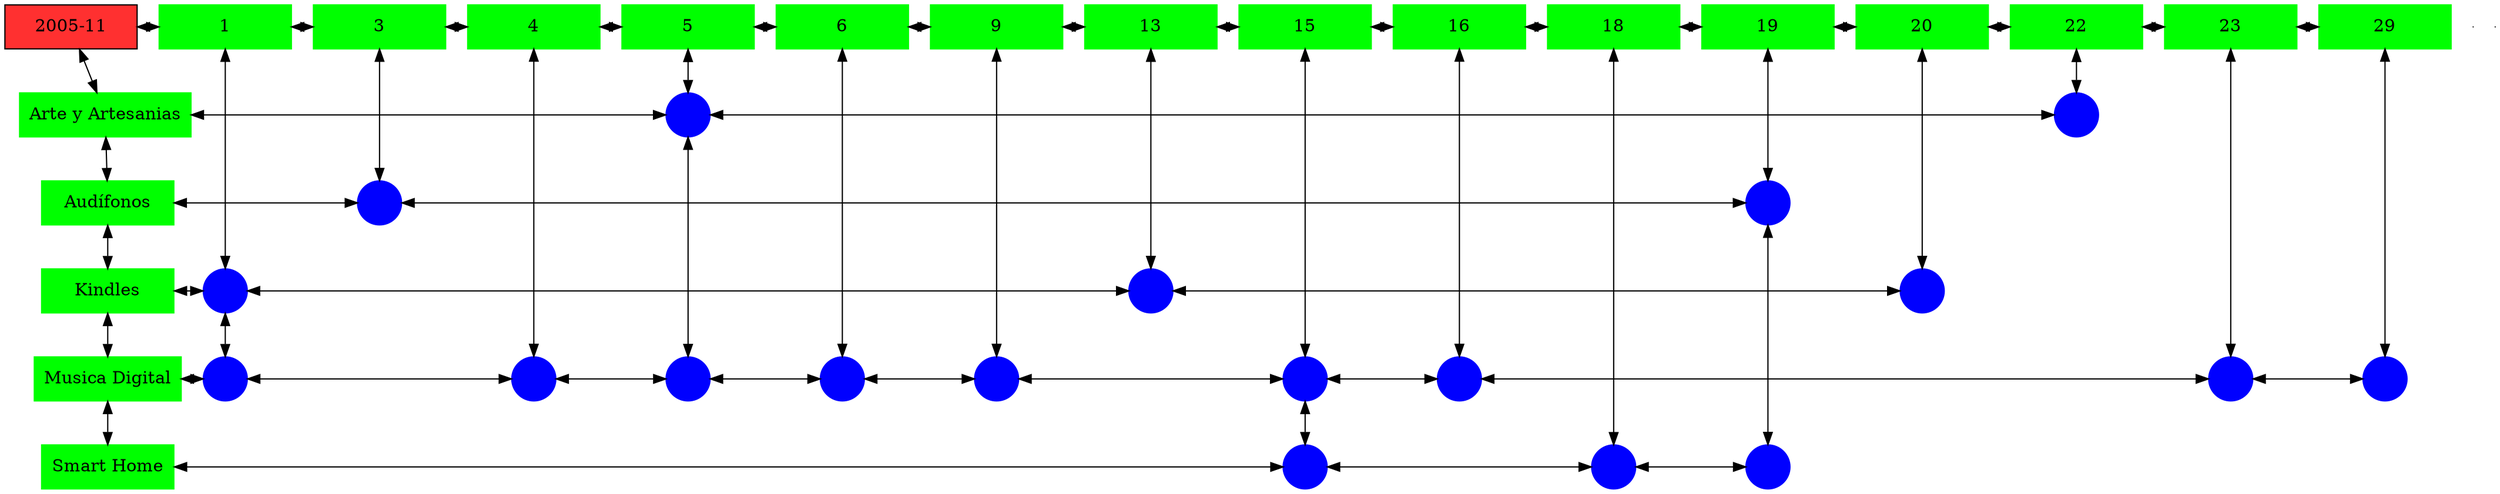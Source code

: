 digraph G{
node[shape="box"];
nodeMt[ label = "2005-11", width = 1.5, style = filled, fillcolor = firebrick1, group = 1 ];
e0[ shape = point, width = 0 ];
e1[ shape = point, width = 0 ];
node0xc001fdfa90[label="1",color=green,style =filled,width = 1.5 group=1];
nodeMt->node0xc001fdfa90[dir="both"];
{rank=same;nodeMt;node0xc001fdfa90;}
node0xc0021ca690[label="3",color=green,style =filled,width = 1.5 group=3];
node0xc001fdfa90->node0xc0021ca690[dir="both"];
{rank=same;node0xc001fdfa90;node0xc0021ca690;}
node0xc002223720[label="4",color=green,style =filled,width = 1.5 group=4];
node0xc0021ca690->node0xc002223720[dir="both"];
{rank=same;node0xc0021ca690;node0xc002223720;}
node0xc001f11310[label="5",color=green,style =filled,width = 1.5 group=5];
node0xc002223720->node0xc001f11310[dir="both"];
{rank=same;node0xc002223720;node0xc001f11310;}
node0xc002284000[label="6",color=green,style =filled,width = 1.5 group=6];
node0xc001f11310->node0xc002284000[dir="both"];
{rank=same;node0xc001f11310;node0xc002284000;}
node0xc0020bf2c0[label="9",color=green,style =filled,width = 1.5 group=9];
node0xc002284000->node0xc0020bf2c0[dir="both"];
{rank=same;node0xc002284000;node0xc0020bf2c0;}
node0xc001fdf2c0[label="13",color=green,style =filled,width = 1.5 group=13];
node0xc0020bf2c0->node0xc001fdf2c0[dir="both"];
{rank=same;node0xc0020bf2c0;node0xc001fdf2c0;}
node0xc0021cbd10[label="15",color=green,style =filled,width = 1.5 group=15];
node0xc001fdf2c0->node0xc0021cbd10[dir="both"];
{rank=same;node0xc001fdf2c0;node0xc0021cbd10;}
node0xc00206c5f0[label="16",color=green,style =filled,width = 1.5 group=16];
node0xc0021cbd10->node0xc00206c5f0[dir="both"];
{rank=same;node0xc0021cbd10;node0xc00206c5f0;}
node0xc0022bd540[label="18",color=green,style =filled,width = 1.5 group=18];
node0xc00206c5f0->node0xc0022bd540[dir="both"];
{rank=same;node0xc00206c5f0;node0xc0022bd540;}
node0xc001e46fa0[label="19",color=green,style =filled,width = 1.5 group=19];
node0xc0022bd540->node0xc001e46fa0[dir="both"];
{rank=same;node0xc0022bd540;node0xc001e46fa0;}
node0xc00224c550[label="20",color=green,style =filled,width = 1.5 group=20];
node0xc001e46fa0->node0xc00224c550[dir="both"];
{rank=same;node0xc001e46fa0;node0xc00224c550;}
node0xc0022ab310[label="22",color=green,style =filled,width = 1.5 group=22];
node0xc00224c550->node0xc0022ab310[dir="both"];
{rank=same;node0xc00224c550;node0xc0022ab310;}
node0xc001e89cc0[label="23",color=green,style =filled,width = 1.5 group=23];
node0xc0022ab310->node0xc001e89cc0[dir="both"];
{rank=same;node0xc0022ab310;node0xc001e89cc0;}
node0xc0022f6870[label="29",color=green,style =filled,width = 1.5 group=29];
node0xc001e89cc0->node0xc0022f6870[dir="both"];
{rank=same;node0xc001e89cc0;node0xc0022f6870;}
node0xc001f78af0[label="Arte y Artesanias",color=green,style =filled width = 1.5 group=1];
node0xc001f71180[label="",color=blue,style =filled, width = 0.5 group=5 shape=circle];
node0xc001f78af0->node0xc001f71180[dir="both"];
{rank=same;node0xc001f78af0;node0xc001f71180;}
node0xc0022b0580[label="",color=blue,style =filled, width = 0.5 group=22 shape=circle];
node0xc001f71180->node0xc0022b0580[dir="both"];
{rank=same;node0xc0022b0580;node0xc001f71180;}
node0xc001e46f50[label="Audífonos",color=green,style =filled width = 1.5 group=1];
node0xc0021c3000[label="",color=blue,style =filled, width = 0.5 group=3 shape=circle];
node0xc001e46f50->node0xc0021c3000[dir="both"];
{rank=same;node0xc001e46f50;node0xc0021c3000;}
node0xc001e44b00[label="",color=blue,style =filled, width = 0.5 group=19 shape=circle];
node0xc0021c3000->node0xc001e44b00[dir="both"];
{rank=same;node0xc001e44b00;node0xc0021c3000;}
node0xc001fdf270[label="Kindles",color=green,style =filled width = 1.5 group=1];
node0xc001fdd500[label="",color=blue,style =filled, width = 0.5 group=1 shape=circle];
node0xc001fdf270->node0xc001fdd500[dir="both"];
{rank=same;node0xc001fdf270;node0xc001fdd500;}
node0xc001fdcf00[label="",color=blue,style =filled, width = 0.5 group=13 shape=circle];
node0xc001fdd500->node0xc001fdcf00[dir="both"];
{rank=same;node0xc001fdcf00;node0xc001fdd500;}
node0xc002246e00[label="",color=blue,style =filled, width = 0.5 group=20 shape=circle];
node0xc001fdcf00->node0xc002246e00[dir="both"];
{rank=same;node0xc002246e00;node0xc001fdcf00;}
node0xc001e89c70[label="Musica Digital",color=green,style =filled width = 1.5 group=1];
node0xc002286c80[label="",color=blue,style =filled, width = 0.5 group=1 shape=circle];
node0xc001e89c70->node0xc002286c80[dir="both"];
{rank=same;node0xc001e89c70;node0xc002286c80;}
node0xc002232700[label="",color=blue,style =filled, width = 0.5 group=4 shape=circle];
node0xc002286c80->node0xc002232700[dir="both"];
{rank=same;node0xc002232700;node0xc002286c80;}
node0xc001f5b980[label="",color=blue,style =filled, width = 0.5 group=5 shape=circle];
node0xc002232700->node0xc001f5b980[dir="both"];
{rank=same;node0xc001f5b980;node0xc002232700;}
node0xc002271e80[label="",color=blue,style =filled, width = 0.5 group=6 shape=circle];
node0xc001f5b980->node0xc002271e80[dir="both"];
{rank=same;node0xc002271e80;node0xc001f5b980;}
node0xc0020bd380[label="",color=blue,style =filled, width = 0.5 group=9 shape=circle];
node0xc002271e80->node0xc0020bd380[dir="both"];
{rank=same;node0xc0020bd380;node0xc002271e80;}
node0xc0021d6280[label="",color=blue,style =filled, width = 0.5 group=15 shape=circle];
node0xc0020bd380->node0xc0021d6280[dir="both"];
{rank=same;node0xc0021d6280;node0xc0020bd380;}
node0xc002065380[label="",color=blue,style =filled, width = 0.5 group=16 shape=circle];
node0xc0021d6280->node0xc002065380[dir="both"];
{rank=same;node0xc002065380;node0xc0021d6280;}
node0xc001e8ac80[label="",color=blue,style =filled, width = 0.5 group=23 shape=circle];
node0xc002065380->node0xc001e8ac80[dir="both"];
{rank=same;node0xc001e8ac80;node0xc002065380;}
node0xc0022f0f00[label="",color=blue,style =filled, width = 0.5 group=29 shape=circle];
node0xc001e8ac80->node0xc0022f0f00[dir="both"];
{rank=same;node0xc0022f0f00;node0xc001e8ac80;}
node0xc001f67220[label="Smart Home",color=green,style =filled width = 1.5 group=1];
node0xc002247800[label="",color=blue,style =filled, width = 0.5 group=15 shape=circle];
node0xc001f67220->node0xc002247800[dir="both"];
{rank=same;node0xc001f67220;node0xc002247800;}
node0xc0022c6500[label="",color=blue,style =filled, width = 0.5 group=18 shape=circle];
node0xc002247800->node0xc0022c6500[dir="both"];
{rank=same;node0xc0022c6500;node0xc002247800;}
node0xc001f70200[label="",color=blue,style =filled, width = 0.5 group=19 shape=circle];
node0xc0022c6500->node0xc001f70200[dir="both"];
{rank=same;node0xc001f70200;node0xc0022c6500;}
node0xc001fdfa90->node0xc001fdd500[dir="both"];
node0xc001fdd500->node0xc002286c80[dir="both"];
node0xc0021ca690->node0xc0021c3000[dir="both"];
node0xc002223720->node0xc002232700[dir="both"];
node0xc001f11310->node0xc001f71180[dir="both"];
node0xc001f71180->node0xc001f5b980[dir="both"];
node0xc002284000->node0xc002271e80[dir="both"];
node0xc0020bf2c0->node0xc0020bd380[dir="both"];
node0xc001fdf2c0->node0xc001fdcf00[dir="both"];
node0xc0021cbd10->node0xc0021d6280[dir="both"];
node0xc0021d6280->node0xc002247800[dir="both"];
node0xc00206c5f0->node0xc002065380[dir="both"];
node0xc0022bd540->node0xc0022c6500[dir="both"];
node0xc001e46fa0->node0xc001e44b00[dir="both"];
node0xc001e44b00->node0xc001f70200[dir="both"];
node0xc00224c550->node0xc002246e00[dir="both"];
node0xc0022ab310->node0xc0022b0580[dir="both"];
node0xc001e89cc0->node0xc001e8ac80[dir="both"];
node0xc0022f6870->node0xc0022f0f00[dir="both"];
nodeMt->node0xc001f78af0[dir="both"];
node0xc001f78af0->node0xc001e46f50[dir="both"];
node0xc001e46f50->node0xc001fdf270[dir="both"];
node0xc001fdf270->node0xc001e89c70[dir="both"];
node0xc001e89c70->node0xc001f67220[dir="both"];
}
